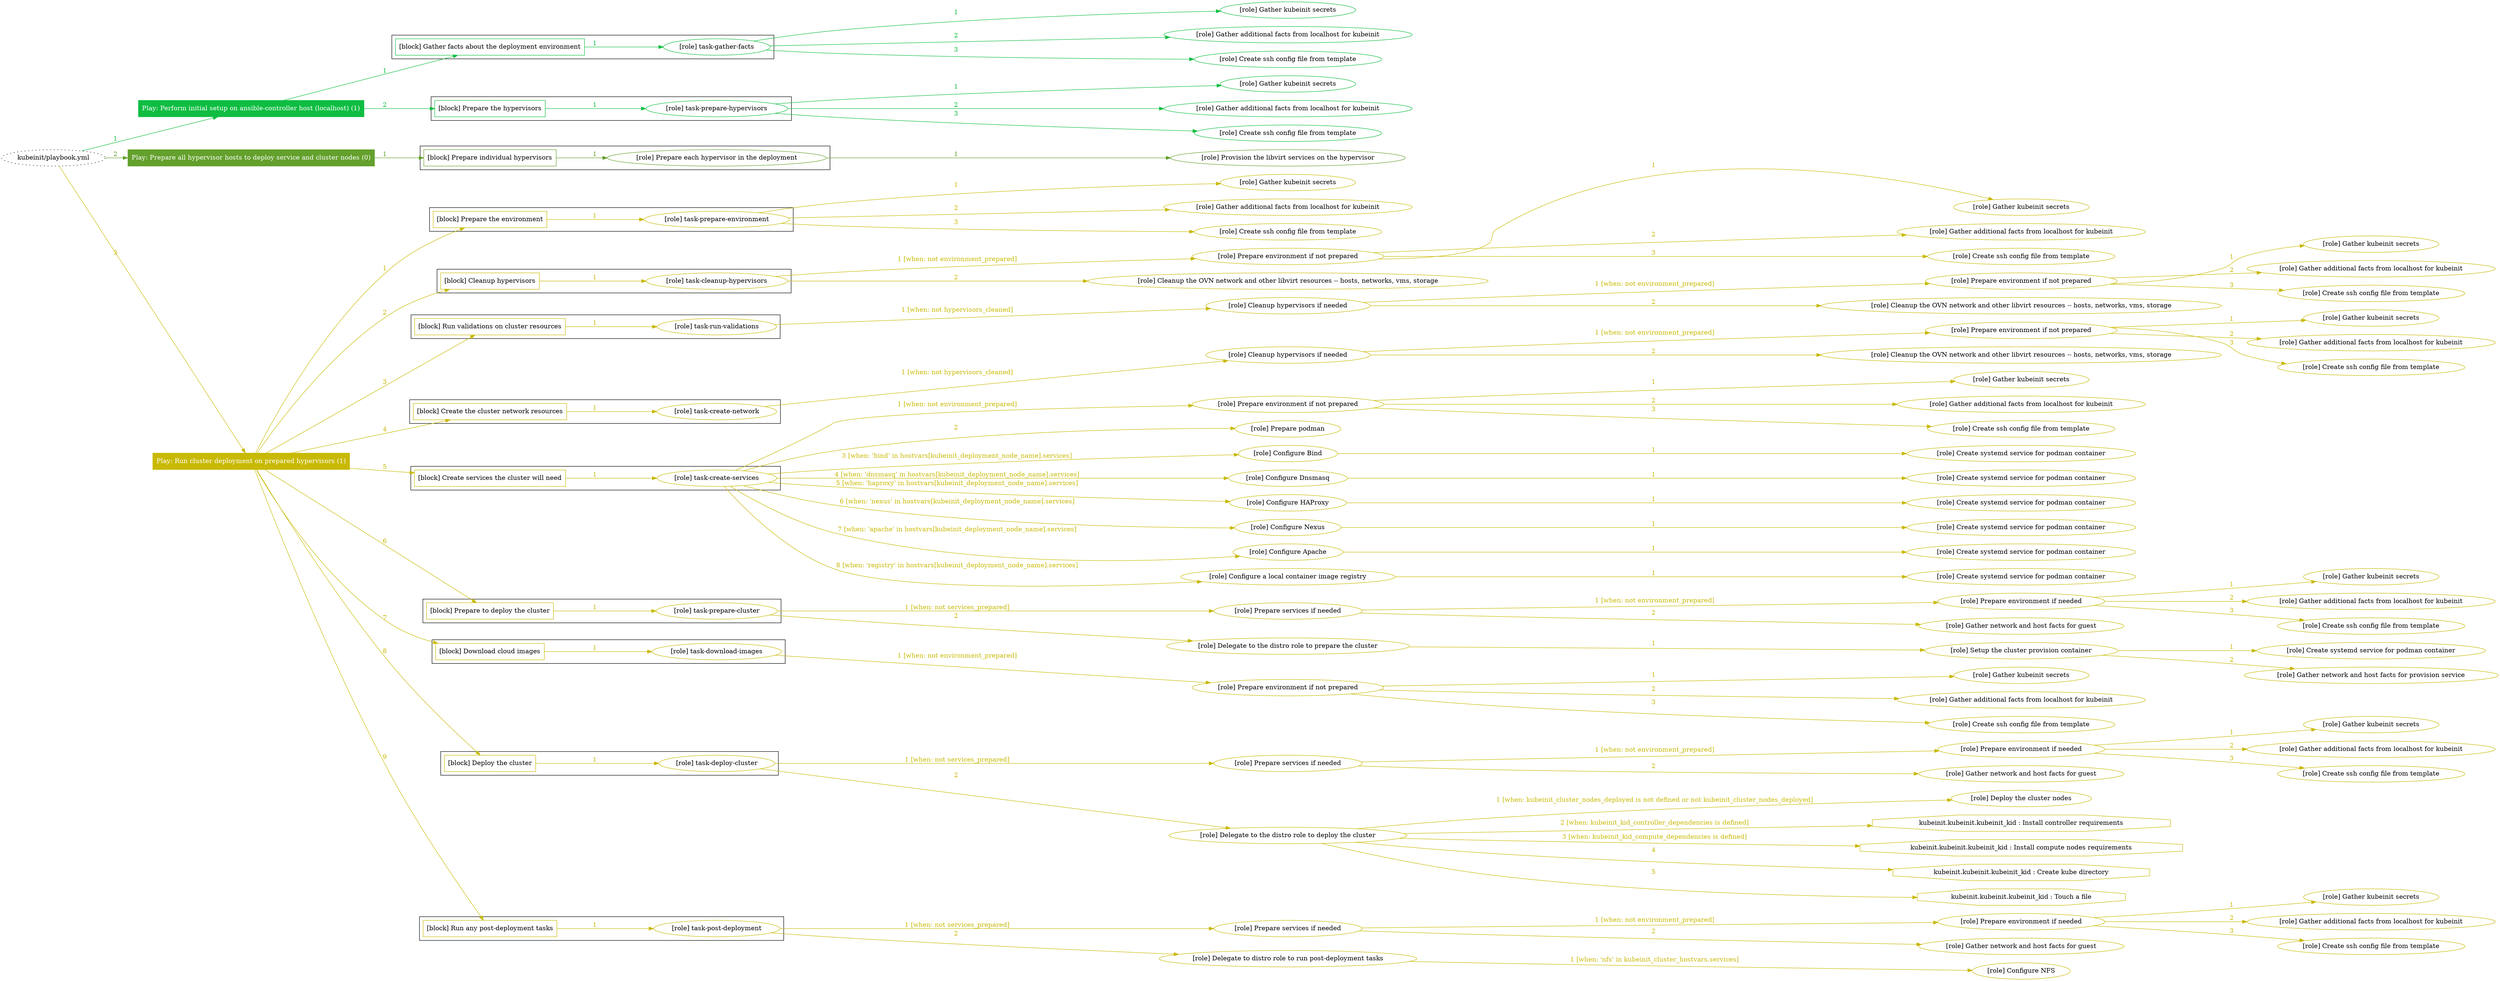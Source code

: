 digraph {
	graph [concentrate=true ordering=in rankdir=LR ratio=fill]
	edge [esep=5 sep=10]
	"kubeinit/playbook.yml" [URL="/home/runner/work/kubeinit/kubeinit/kubeinit/playbook.yml" id=playbook_f0bc796d style=dotted]
	play_6143a85d [label="Play: Perform initial setup on ansible-controller host (localhost) (1)" URL="/home/runner/work/kubeinit/kubeinit/kubeinit/playbook.yml" color="#0fbd42" fontcolor="#ffffff" id=play_6143a85d shape=box style=filled tooltip=localhost]
	"kubeinit/playbook.yml" -> play_6143a85d [label="1 " color="#0fbd42" fontcolor="#0fbd42" id=edge_5d22a1aa labeltooltip="1 " tooltip="1 "]
	subgraph "Gather kubeinit secrets" {
		role_a8ebbdab [label="[role] Gather kubeinit secrets" URL="/home/runner/.ansible/collections/ansible_collections/kubeinit/kubeinit/roles/kubeinit_prepare/tasks/gather_kubeinit_facts.yml" color="#0fbd42" id=role_a8ebbdab tooltip="Gather kubeinit secrets"]
	}
	subgraph "Gather additional facts from localhost for kubeinit" {
		role_1a11c990 [label="[role] Gather additional facts from localhost for kubeinit" URL="/home/runner/.ansible/collections/ansible_collections/kubeinit/kubeinit/roles/kubeinit_prepare/tasks/gather_kubeinit_facts.yml" color="#0fbd42" id=role_1a11c990 tooltip="Gather additional facts from localhost for kubeinit"]
	}
	subgraph "Create ssh config file from template" {
		role_0305f25c [label="[role] Create ssh config file from template" URL="/home/runner/.ansible/collections/ansible_collections/kubeinit/kubeinit/roles/kubeinit_prepare/tasks/gather_kubeinit_facts.yml" color="#0fbd42" id=role_0305f25c tooltip="Create ssh config file from template"]
	}
	subgraph "task-gather-facts" {
		role_a7e8b275 [label="[role] task-gather-facts" URL="/home/runner/work/kubeinit/kubeinit/kubeinit/playbook.yml" color="#0fbd42" id=role_a7e8b275 tooltip="task-gather-facts"]
		role_a7e8b275 -> role_a8ebbdab [label="1 " color="#0fbd42" fontcolor="#0fbd42" id=edge_51483f27 labeltooltip="1 " tooltip="1 "]
		role_a7e8b275 -> role_1a11c990 [label="2 " color="#0fbd42" fontcolor="#0fbd42" id=edge_75498aa7 labeltooltip="2 " tooltip="2 "]
		role_a7e8b275 -> role_0305f25c [label="3 " color="#0fbd42" fontcolor="#0fbd42" id=edge_5de0f69b labeltooltip="3 " tooltip="3 "]
	}
	subgraph "Gather kubeinit secrets" {
		role_b32cd130 [label="[role] Gather kubeinit secrets" URL="/home/runner/.ansible/collections/ansible_collections/kubeinit/kubeinit/roles/kubeinit_prepare/tasks/gather_kubeinit_facts.yml" color="#0fbd42" id=role_b32cd130 tooltip="Gather kubeinit secrets"]
	}
	subgraph "Gather additional facts from localhost for kubeinit" {
		role_25ab3ebe [label="[role] Gather additional facts from localhost for kubeinit" URL="/home/runner/.ansible/collections/ansible_collections/kubeinit/kubeinit/roles/kubeinit_prepare/tasks/gather_kubeinit_facts.yml" color="#0fbd42" id=role_25ab3ebe tooltip="Gather additional facts from localhost for kubeinit"]
	}
	subgraph "Create ssh config file from template" {
		role_3fd60888 [label="[role] Create ssh config file from template" URL="/home/runner/.ansible/collections/ansible_collections/kubeinit/kubeinit/roles/kubeinit_prepare/tasks/gather_kubeinit_facts.yml" color="#0fbd42" id=role_3fd60888 tooltip="Create ssh config file from template"]
	}
	subgraph "task-prepare-hypervisors" {
		role_d92cfb18 [label="[role] task-prepare-hypervisors" URL="/home/runner/work/kubeinit/kubeinit/kubeinit/playbook.yml" color="#0fbd42" id=role_d92cfb18 tooltip="task-prepare-hypervisors"]
		role_d92cfb18 -> role_b32cd130 [label="1 " color="#0fbd42" fontcolor="#0fbd42" id=edge_a1fd06c3 labeltooltip="1 " tooltip="1 "]
		role_d92cfb18 -> role_25ab3ebe [label="2 " color="#0fbd42" fontcolor="#0fbd42" id=edge_57d6c132 labeltooltip="2 " tooltip="2 "]
		role_d92cfb18 -> role_3fd60888 [label="3 " color="#0fbd42" fontcolor="#0fbd42" id=edge_be844e2f labeltooltip="3 " tooltip="3 "]
	}
	subgraph "Play: Perform initial setup on ansible-controller host (localhost) (1)" {
		play_6143a85d -> block_c194bf75 [label=1 color="#0fbd42" fontcolor="#0fbd42" id=edge_251ac4c9 labeltooltip=1 tooltip=1]
		subgraph cluster_block_c194bf75 {
			block_c194bf75 [label="[block] Gather facts about the deployment environment" URL="/home/runner/work/kubeinit/kubeinit/kubeinit/playbook.yml" color="#0fbd42" id=block_c194bf75 labeltooltip="Gather facts about the deployment environment" shape=box tooltip="Gather facts about the deployment environment"]
			block_c194bf75 -> role_a7e8b275 [label="1 " color="#0fbd42" fontcolor="#0fbd42" id=edge_2bf4f92a labeltooltip="1 " tooltip="1 "]
		}
		play_6143a85d -> block_1c11529d [label=2 color="#0fbd42" fontcolor="#0fbd42" id=edge_0f635ef7 labeltooltip=2 tooltip=2]
		subgraph cluster_block_1c11529d {
			block_1c11529d [label="[block] Prepare the hypervisors" URL="/home/runner/work/kubeinit/kubeinit/kubeinit/playbook.yml" color="#0fbd42" id=block_1c11529d labeltooltip="Prepare the hypervisors" shape=box tooltip="Prepare the hypervisors"]
			block_1c11529d -> role_d92cfb18 [label="1 " color="#0fbd42" fontcolor="#0fbd42" id=edge_99f2918c labeltooltip="1 " tooltip="1 "]
		}
	}
	play_7827c57b [label="Play: Prepare all hypervisor hosts to deploy service and cluster nodes (0)" URL="/home/runner/work/kubeinit/kubeinit/kubeinit/playbook.yml" color="#63a02c" fontcolor="#ffffff" id=play_7827c57b shape=box style=filled tooltip="Play: Prepare all hypervisor hosts to deploy service and cluster nodes (0)"]
	"kubeinit/playbook.yml" -> play_7827c57b [label="2 " color="#63a02c" fontcolor="#63a02c" id=edge_7b74fed9 labeltooltip="2 " tooltip="2 "]
	subgraph "Provision the libvirt services on the hypervisor" {
		role_589e409c [label="[role] Provision the libvirt services on the hypervisor" URL="/home/runner/.ansible/collections/ansible_collections/kubeinit/kubeinit/roles/kubeinit_prepare/tasks/prepare_hypervisor.yml" color="#63a02c" id=role_589e409c tooltip="Provision the libvirt services on the hypervisor"]
	}
	subgraph "Prepare each hypervisor in the deployment" {
		role_64a18dfe [label="[role] Prepare each hypervisor in the deployment" URL="/home/runner/work/kubeinit/kubeinit/kubeinit/playbook.yml" color="#63a02c" id=role_64a18dfe tooltip="Prepare each hypervisor in the deployment"]
		role_64a18dfe -> role_589e409c [label="1 " color="#63a02c" fontcolor="#63a02c" id=edge_8b83b131 labeltooltip="1 " tooltip="1 "]
	}
	subgraph "Play: Prepare all hypervisor hosts to deploy service and cluster nodes (0)" {
		play_7827c57b -> block_f55b823c [label=1 color="#63a02c" fontcolor="#63a02c" id=edge_4229f096 labeltooltip=1 tooltip=1]
		subgraph cluster_block_f55b823c {
			block_f55b823c [label="[block] Prepare individual hypervisors" URL="/home/runner/work/kubeinit/kubeinit/kubeinit/playbook.yml" color="#63a02c" id=block_f55b823c labeltooltip="Prepare individual hypervisors" shape=box tooltip="Prepare individual hypervisors"]
			block_f55b823c -> role_64a18dfe [label="1 " color="#63a02c" fontcolor="#63a02c" id=edge_e6603e8e labeltooltip="1 " tooltip="1 "]
		}
	}
	play_50ce4288 [label="Play: Run cluster deployment on prepared hypervisors (1)" URL="/home/runner/work/kubeinit/kubeinit/kubeinit/playbook.yml" color="#c8b904" fontcolor="#ffffff" id=play_50ce4288 shape=box style=filled tooltip=localhost]
	"kubeinit/playbook.yml" -> play_50ce4288 [label="3 " color="#c8b904" fontcolor="#c8b904" id=edge_9cad2580 labeltooltip="3 " tooltip="3 "]
	subgraph "Gather kubeinit secrets" {
		role_d5fea190 [label="[role] Gather kubeinit secrets" URL="/home/runner/.ansible/collections/ansible_collections/kubeinit/kubeinit/roles/kubeinit_prepare/tasks/gather_kubeinit_facts.yml" color="#c8b904" id=role_d5fea190 tooltip="Gather kubeinit secrets"]
	}
	subgraph "Gather additional facts from localhost for kubeinit" {
		role_4b842444 [label="[role] Gather additional facts from localhost for kubeinit" URL="/home/runner/.ansible/collections/ansible_collections/kubeinit/kubeinit/roles/kubeinit_prepare/tasks/gather_kubeinit_facts.yml" color="#c8b904" id=role_4b842444 tooltip="Gather additional facts from localhost for kubeinit"]
	}
	subgraph "Create ssh config file from template" {
		role_548e71d6 [label="[role] Create ssh config file from template" URL="/home/runner/.ansible/collections/ansible_collections/kubeinit/kubeinit/roles/kubeinit_prepare/tasks/gather_kubeinit_facts.yml" color="#c8b904" id=role_548e71d6 tooltip="Create ssh config file from template"]
	}
	subgraph "task-prepare-environment" {
		role_38615c46 [label="[role] task-prepare-environment" URL="/home/runner/work/kubeinit/kubeinit/kubeinit/playbook.yml" color="#c8b904" id=role_38615c46 tooltip="task-prepare-environment"]
		role_38615c46 -> role_d5fea190 [label="1 " color="#c8b904" fontcolor="#c8b904" id=edge_b5057842 labeltooltip="1 " tooltip="1 "]
		role_38615c46 -> role_4b842444 [label="2 " color="#c8b904" fontcolor="#c8b904" id=edge_76be37bc labeltooltip="2 " tooltip="2 "]
		role_38615c46 -> role_548e71d6 [label="3 " color="#c8b904" fontcolor="#c8b904" id=edge_d25d68b4 labeltooltip="3 " tooltip="3 "]
	}
	subgraph "Gather kubeinit secrets" {
		role_e26fb342 [label="[role] Gather kubeinit secrets" URL="/home/runner/.ansible/collections/ansible_collections/kubeinit/kubeinit/roles/kubeinit_prepare/tasks/gather_kubeinit_facts.yml" color="#c8b904" id=role_e26fb342 tooltip="Gather kubeinit secrets"]
	}
	subgraph "Gather additional facts from localhost for kubeinit" {
		role_c83d64e4 [label="[role] Gather additional facts from localhost for kubeinit" URL="/home/runner/.ansible/collections/ansible_collections/kubeinit/kubeinit/roles/kubeinit_prepare/tasks/gather_kubeinit_facts.yml" color="#c8b904" id=role_c83d64e4 tooltip="Gather additional facts from localhost for kubeinit"]
	}
	subgraph "Create ssh config file from template" {
		role_343cdd60 [label="[role] Create ssh config file from template" URL="/home/runner/.ansible/collections/ansible_collections/kubeinit/kubeinit/roles/kubeinit_prepare/tasks/gather_kubeinit_facts.yml" color="#c8b904" id=role_343cdd60 tooltip="Create ssh config file from template"]
	}
	subgraph "Prepare environment if not prepared" {
		role_957b615f [label="[role] Prepare environment if not prepared" URL="/home/runner/.ansible/collections/ansible_collections/kubeinit/kubeinit/roles/kubeinit_prepare/tasks/cleanup_hypervisors.yml" color="#c8b904" id=role_957b615f tooltip="Prepare environment if not prepared"]
		role_957b615f -> role_e26fb342 [label="1 " color="#c8b904" fontcolor="#c8b904" id=edge_9bb4cf9b labeltooltip="1 " tooltip="1 "]
		role_957b615f -> role_c83d64e4 [label="2 " color="#c8b904" fontcolor="#c8b904" id=edge_ce7dc950 labeltooltip="2 " tooltip="2 "]
		role_957b615f -> role_343cdd60 [label="3 " color="#c8b904" fontcolor="#c8b904" id=edge_c6c632f0 labeltooltip="3 " tooltip="3 "]
	}
	subgraph "Cleanup the OVN network and other libvirt resources -- hosts, networks, vms, storage" {
		role_21bdafe1 [label="[role] Cleanup the OVN network and other libvirt resources -- hosts, networks, vms, storage" URL="/home/runner/.ansible/collections/ansible_collections/kubeinit/kubeinit/roles/kubeinit_prepare/tasks/cleanup_hypervisors.yml" color="#c8b904" id=role_21bdafe1 tooltip="Cleanup the OVN network and other libvirt resources -- hosts, networks, vms, storage"]
	}
	subgraph "task-cleanup-hypervisors" {
		role_ed3c0744 [label="[role] task-cleanup-hypervisors" URL="/home/runner/work/kubeinit/kubeinit/kubeinit/playbook.yml" color="#c8b904" id=role_ed3c0744 tooltip="task-cleanup-hypervisors"]
		role_ed3c0744 -> role_957b615f [label="1 [when: not environment_prepared]" color="#c8b904" fontcolor="#c8b904" id=edge_70338a26 labeltooltip="1 [when: not environment_prepared]" tooltip="1 [when: not environment_prepared]"]
		role_ed3c0744 -> role_21bdafe1 [label="2 " color="#c8b904" fontcolor="#c8b904" id=edge_a3cf5632 labeltooltip="2 " tooltip="2 "]
	}
	subgraph "Gather kubeinit secrets" {
		role_092271d9 [label="[role] Gather kubeinit secrets" URL="/home/runner/.ansible/collections/ansible_collections/kubeinit/kubeinit/roles/kubeinit_prepare/tasks/gather_kubeinit_facts.yml" color="#c8b904" id=role_092271d9 tooltip="Gather kubeinit secrets"]
	}
	subgraph "Gather additional facts from localhost for kubeinit" {
		role_d76d1b7f [label="[role] Gather additional facts from localhost for kubeinit" URL="/home/runner/.ansible/collections/ansible_collections/kubeinit/kubeinit/roles/kubeinit_prepare/tasks/gather_kubeinit_facts.yml" color="#c8b904" id=role_d76d1b7f tooltip="Gather additional facts from localhost for kubeinit"]
	}
	subgraph "Create ssh config file from template" {
		role_a65d25e5 [label="[role] Create ssh config file from template" URL="/home/runner/.ansible/collections/ansible_collections/kubeinit/kubeinit/roles/kubeinit_prepare/tasks/gather_kubeinit_facts.yml" color="#c8b904" id=role_a65d25e5 tooltip="Create ssh config file from template"]
	}
	subgraph "Prepare environment if not prepared" {
		role_907cfc7b [label="[role] Prepare environment if not prepared" URL="/home/runner/.ansible/collections/ansible_collections/kubeinit/kubeinit/roles/kubeinit_prepare/tasks/cleanup_hypervisors.yml" color="#c8b904" id=role_907cfc7b tooltip="Prepare environment if not prepared"]
		role_907cfc7b -> role_092271d9 [label="1 " color="#c8b904" fontcolor="#c8b904" id=edge_5bc5b978 labeltooltip="1 " tooltip="1 "]
		role_907cfc7b -> role_d76d1b7f [label="2 " color="#c8b904" fontcolor="#c8b904" id=edge_df83afd3 labeltooltip="2 " tooltip="2 "]
		role_907cfc7b -> role_a65d25e5 [label="3 " color="#c8b904" fontcolor="#c8b904" id=edge_8f086fda labeltooltip="3 " tooltip="3 "]
	}
	subgraph "Cleanup the OVN network and other libvirt resources -- hosts, networks, vms, storage" {
		role_4d356172 [label="[role] Cleanup the OVN network and other libvirt resources -- hosts, networks, vms, storage" URL="/home/runner/.ansible/collections/ansible_collections/kubeinit/kubeinit/roles/kubeinit_prepare/tasks/cleanup_hypervisors.yml" color="#c8b904" id=role_4d356172 tooltip="Cleanup the OVN network and other libvirt resources -- hosts, networks, vms, storage"]
	}
	subgraph "Cleanup hypervisors if needed" {
		role_e3e6ec18 [label="[role] Cleanup hypervisors if needed" URL="/home/runner/.ansible/collections/ansible_collections/kubeinit/kubeinit/roles/kubeinit_validations/tasks/main.yml" color="#c8b904" id=role_e3e6ec18 tooltip="Cleanup hypervisors if needed"]
		role_e3e6ec18 -> role_907cfc7b [label="1 [when: not environment_prepared]" color="#c8b904" fontcolor="#c8b904" id=edge_2f86bf43 labeltooltip="1 [when: not environment_prepared]" tooltip="1 [when: not environment_prepared]"]
		role_e3e6ec18 -> role_4d356172 [label="2 " color="#c8b904" fontcolor="#c8b904" id=edge_a3ae920b labeltooltip="2 " tooltip="2 "]
	}
	subgraph "task-run-validations" {
		role_c8ddee77 [label="[role] task-run-validations" URL="/home/runner/work/kubeinit/kubeinit/kubeinit/playbook.yml" color="#c8b904" id=role_c8ddee77 tooltip="task-run-validations"]
		role_c8ddee77 -> role_e3e6ec18 [label="1 [when: not hypervisors_cleaned]" color="#c8b904" fontcolor="#c8b904" id=edge_2c7621e9 labeltooltip="1 [when: not hypervisors_cleaned]" tooltip="1 [when: not hypervisors_cleaned]"]
	}
	subgraph "Gather kubeinit secrets" {
		role_f77c3dec [label="[role] Gather kubeinit secrets" URL="/home/runner/.ansible/collections/ansible_collections/kubeinit/kubeinit/roles/kubeinit_prepare/tasks/gather_kubeinit_facts.yml" color="#c8b904" id=role_f77c3dec tooltip="Gather kubeinit secrets"]
	}
	subgraph "Gather additional facts from localhost for kubeinit" {
		role_619e2901 [label="[role] Gather additional facts from localhost for kubeinit" URL="/home/runner/.ansible/collections/ansible_collections/kubeinit/kubeinit/roles/kubeinit_prepare/tasks/gather_kubeinit_facts.yml" color="#c8b904" id=role_619e2901 tooltip="Gather additional facts from localhost for kubeinit"]
	}
	subgraph "Create ssh config file from template" {
		role_3444039a [label="[role] Create ssh config file from template" URL="/home/runner/.ansible/collections/ansible_collections/kubeinit/kubeinit/roles/kubeinit_prepare/tasks/gather_kubeinit_facts.yml" color="#c8b904" id=role_3444039a tooltip="Create ssh config file from template"]
	}
	subgraph "Prepare environment if not prepared" {
		role_ed29e8a2 [label="[role] Prepare environment if not prepared" URL="/home/runner/.ansible/collections/ansible_collections/kubeinit/kubeinit/roles/kubeinit_prepare/tasks/cleanup_hypervisors.yml" color="#c8b904" id=role_ed29e8a2 tooltip="Prepare environment if not prepared"]
		role_ed29e8a2 -> role_f77c3dec [label="1 " color="#c8b904" fontcolor="#c8b904" id=edge_2247b517 labeltooltip="1 " tooltip="1 "]
		role_ed29e8a2 -> role_619e2901 [label="2 " color="#c8b904" fontcolor="#c8b904" id=edge_588ac820 labeltooltip="2 " tooltip="2 "]
		role_ed29e8a2 -> role_3444039a [label="3 " color="#c8b904" fontcolor="#c8b904" id=edge_dd4b532d labeltooltip="3 " tooltip="3 "]
	}
	subgraph "Cleanup the OVN network and other libvirt resources -- hosts, networks, vms, storage" {
		role_6c771548 [label="[role] Cleanup the OVN network and other libvirt resources -- hosts, networks, vms, storage" URL="/home/runner/.ansible/collections/ansible_collections/kubeinit/kubeinit/roles/kubeinit_prepare/tasks/cleanup_hypervisors.yml" color="#c8b904" id=role_6c771548 tooltip="Cleanup the OVN network and other libvirt resources -- hosts, networks, vms, storage"]
	}
	subgraph "Cleanup hypervisors if needed" {
		role_264c359a [label="[role] Cleanup hypervisors if needed" URL="/home/runner/.ansible/collections/ansible_collections/kubeinit/kubeinit/roles/kubeinit_libvirt/tasks/create_network.yml" color="#c8b904" id=role_264c359a tooltip="Cleanup hypervisors if needed"]
		role_264c359a -> role_ed29e8a2 [label="1 [when: not environment_prepared]" color="#c8b904" fontcolor="#c8b904" id=edge_c5828a5c labeltooltip="1 [when: not environment_prepared]" tooltip="1 [when: not environment_prepared]"]
		role_264c359a -> role_6c771548 [label="2 " color="#c8b904" fontcolor="#c8b904" id=edge_9abe1e4d labeltooltip="2 " tooltip="2 "]
	}
	subgraph "task-create-network" {
		role_63317286 [label="[role] task-create-network" URL="/home/runner/work/kubeinit/kubeinit/kubeinit/playbook.yml" color="#c8b904" id=role_63317286 tooltip="task-create-network"]
		role_63317286 -> role_264c359a [label="1 [when: not hypervisors_cleaned]" color="#c8b904" fontcolor="#c8b904" id=edge_76f64740 labeltooltip="1 [when: not hypervisors_cleaned]" tooltip="1 [when: not hypervisors_cleaned]"]
	}
	subgraph "Gather kubeinit secrets" {
		role_c95f082b [label="[role] Gather kubeinit secrets" URL="/home/runner/.ansible/collections/ansible_collections/kubeinit/kubeinit/roles/kubeinit_prepare/tasks/gather_kubeinit_facts.yml" color="#c8b904" id=role_c95f082b tooltip="Gather kubeinit secrets"]
	}
	subgraph "Gather additional facts from localhost for kubeinit" {
		role_359a6f1b [label="[role] Gather additional facts from localhost for kubeinit" URL="/home/runner/.ansible/collections/ansible_collections/kubeinit/kubeinit/roles/kubeinit_prepare/tasks/gather_kubeinit_facts.yml" color="#c8b904" id=role_359a6f1b tooltip="Gather additional facts from localhost for kubeinit"]
	}
	subgraph "Create ssh config file from template" {
		role_93d9095a [label="[role] Create ssh config file from template" URL="/home/runner/.ansible/collections/ansible_collections/kubeinit/kubeinit/roles/kubeinit_prepare/tasks/gather_kubeinit_facts.yml" color="#c8b904" id=role_93d9095a tooltip="Create ssh config file from template"]
	}
	subgraph "Prepare environment if not prepared" {
		role_6bcaf569 [label="[role] Prepare environment if not prepared" URL="/home/runner/.ansible/collections/ansible_collections/kubeinit/kubeinit/roles/kubeinit_services/tasks/main.yml" color="#c8b904" id=role_6bcaf569 tooltip="Prepare environment if not prepared"]
		role_6bcaf569 -> role_c95f082b [label="1 " color="#c8b904" fontcolor="#c8b904" id=edge_c609aa49 labeltooltip="1 " tooltip="1 "]
		role_6bcaf569 -> role_359a6f1b [label="2 " color="#c8b904" fontcolor="#c8b904" id=edge_cfc4f93a labeltooltip="2 " tooltip="2 "]
		role_6bcaf569 -> role_93d9095a [label="3 " color="#c8b904" fontcolor="#c8b904" id=edge_a60e624e labeltooltip="3 " tooltip="3 "]
	}
	subgraph "Prepare podman" {
		role_4b211e23 [label="[role] Prepare podman" URL="/home/runner/.ansible/collections/ansible_collections/kubeinit/kubeinit/roles/kubeinit_services/tasks/00_create_service_pod.yml" color="#c8b904" id=role_4b211e23 tooltip="Prepare podman"]
	}
	subgraph "Create systemd service for podman container" {
		role_ecf87cd6 [label="[role] Create systemd service for podman container" URL="/home/runner/.ansible/collections/ansible_collections/kubeinit/kubeinit/roles/kubeinit_bind/tasks/main.yml" color="#c8b904" id=role_ecf87cd6 tooltip="Create systemd service for podman container"]
	}
	subgraph "Configure Bind" {
		role_7cc903af [label="[role] Configure Bind" URL="/home/runner/.ansible/collections/ansible_collections/kubeinit/kubeinit/roles/kubeinit_services/tasks/start_services_containers.yml" color="#c8b904" id=role_7cc903af tooltip="Configure Bind"]
		role_7cc903af -> role_ecf87cd6 [label="1 " color="#c8b904" fontcolor="#c8b904" id=edge_70c70d05 labeltooltip="1 " tooltip="1 "]
	}
	subgraph "Create systemd service for podman container" {
		role_4c0166bb [label="[role] Create systemd service for podman container" URL="/home/runner/.ansible/collections/ansible_collections/kubeinit/kubeinit/roles/kubeinit_dnsmasq/tasks/main.yml" color="#c8b904" id=role_4c0166bb tooltip="Create systemd service for podman container"]
	}
	subgraph "Configure Dnsmasq" {
		role_115d2217 [label="[role] Configure Dnsmasq" URL="/home/runner/.ansible/collections/ansible_collections/kubeinit/kubeinit/roles/kubeinit_services/tasks/start_services_containers.yml" color="#c8b904" id=role_115d2217 tooltip="Configure Dnsmasq"]
		role_115d2217 -> role_4c0166bb [label="1 " color="#c8b904" fontcolor="#c8b904" id=edge_910359fa labeltooltip="1 " tooltip="1 "]
	}
	subgraph "Create systemd service for podman container" {
		role_0fdd25ab [label="[role] Create systemd service for podman container" URL="/home/runner/.ansible/collections/ansible_collections/kubeinit/kubeinit/roles/kubeinit_haproxy/tasks/main.yml" color="#c8b904" id=role_0fdd25ab tooltip="Create systemd service for podman container"]
	}
	subgraph "Configure HAProxy" {
		role_e888d064 [label="[role] Configure HAProxy" URL="/home/runner/.ansible/collections/ansible_collections/kubeinit/kubeinit/roles/kubeinit_services/tasks/start_services_containers.yml" color="#c8b904" id=role_e888d064 tooltip="Configure HAProxy"]
		role_e888d064 -> role_0fdd25ab [label="1 " color="#c8b904" fontcolor="#c8b904" id=edge_78b4659c labeltooltip="1 " tooltip="1 "]
	}
	subgraph "Create systemd service for podman container" {
		role_bc655d52 [label="[role] Create systemd service for podman container" URL="/home/runner/.ansible/collections/ansible_collections/kubeinit/kubeinit/roles/kubeinit_nexus/tasks/main.yml" color="#c8b904" id=role_bc655d52 tooltip="Create systemd service for podman container"]
	}
	subgraph "Configure Nexus" {
		role_c64aed43 [label="[role] Configure Nexus" URL="/home/runner/.ansible/collections/ansible_collections/kubeinit/kubeinit/roles/kubeinit_services/tasks/start_services_containers.yml" color="#c8b904" id=role_c64aed43 tooltip="Configure Nexus"]
		role_c64aed43 -> role_bc655d52 [label="1 " color="#c8b904" fontcolor="#c8b904" id=edge_9cb186eb labeltooltip="1 " tooltip="1 "]
	}
	subgraph "Create systemd service for podman container" {
		role_f8e5bcc6 [label="[role] Create systemd service for podman container" URL="/home/runner/.ansible/collections/ansible_collections/kubeinit/kubeinit/roles/kubeinit_apache/tasks/main.yml" color="#c8b904" id=role_f8e5bcc6 tooltip="Create systemd service for podman container"]
	}
	subgraph "Configure Apache" {
		role_2e049beb [label="[role] Configure Apache" URL="/home/runner/.ansible/collections/ansible_collections/kubeinit/kubeinit/roles/kubeinit_services/tasks/start_services_containers.yml" color="#c8b904" id=role_2e049beb tooltip="Configure Apache"]
		role_2e049beb -> role_f8e5bcc6 [label="1 " color="#c8b904" fontcolor="#c8b904" id=edge_c5441266 labeltooltip="1 " tooltip="1 "]
	}
	subgraph "Create systemd service for podman container" {
		role_d02aeff7 [label="[role] Create systemd service for podman container" URL="/home/runner/.ansible/collections/ansible_collections/kubeinit/kubeinit/roles/kubeinit_registry/tasks/main.yml" color="#c8b904" id=role_d02aeff7 tooltip="Create systemd service for podman container"]
	}
	subgraph "Configure a local container image registry" {
		role_2af3336c [label="[role] Configure a local container image registry" URL="/home/runner/.ansible/collections/ansible_collections/kubeinit/kubeinit/roles/kubeinit_services/tasks/start_services_containers.yml" color="#c8b904" id=role_2af3336c tooltip="Configure a local container image registry"]
		role_2af3336c -> role_d02aeff7 [label="1 " color="#c8b904" fontcolor="#c8b904" id=edge_c17597d6 labeltooltip="1 " tooltip="1 "]
	}
	subgraph "task-create-services" {
		role_b36239dd [label="[role] task-create-services" URL="/home/runner/work/kubeinit/kubeinit/kubeinit/playbook.yml" color="#c8b904" id=role_b36239dd tooltip="task-create-services"]
		role_b36239dd -> role_6bcaf569 [label="1 [when: not environment_prepared]" color="#c8b904" fontcolor="#c8b904" id=edge_7c7f958d labeltooltip="1 [when: not environment_prepared]" tooltip="1 [when: not environment_prepared]"]
		role_b36239dd -> role_4b211e23 [label="2 " color="#c8b904" fontcolor="#c8b904" id=edge_8807f0aa labeltooltip="2 " tooltip="2 "]
		role_b36239dd -> role_7cc903af [label="3 [when: 'bind' in hostvars[kubeinit_deployment_node_name].services]" color="#c8b904" fontcolor="#c8b904" id=edge_fce94abe labeltooltip="3 [when: 'bind' in hostvars[kubeinit_deployment_node_name].services]" tooltip="3 [when: 'bind' in hostvars[kubeinit_deployment_node_name].services]"]
		role_b36239dd -> role_115d2217 [label="4 [when: 'dnsmasq' in hostvars[kubeinit_deployment_node_name].services]" color="#c8b904" fontcolor="#c8b904" id=edge_adcbc93e labeltooltip="4 [when: 'dnsmasq' in hostvars[kubeinit_deployment_node_name].services]" tooltip="4 [when: 'dnsmasq' in hostvars[kubeinit_deployment_node_name].services]"]
		role_b36239dd -> role_e888d064 [label="5 [when: 'haproxy' in hostvars[kubeinit_deployment_node_name].services]" color="#c8b904" fontcolor="#c8b904" id=edge_c844b6ae labeltooltip="5 [when: 'haproxy' in hostvars[kubeinit_deployment_node_name].services]" tooltip="5 [when: 'haproxy' in hostvars[kubeinit_deployment_node_name].services]"]
		role_b36239dd -> role_c64aed43 [label="6 [when: 'nexus' in hostvars[kubeinit_deployment_node_name].services]" color="#c8b904" fontcolor="#c8b904" id=edge_e32cfacc labeltooltip="6 [when: 'nexus' in hostvars[kubeinit_deployment_node_name].services]" tooltip="6 [when: 'nexus' in hostvars[kubeinit_deployment_node_name].services]"]
		role_b36239dd -> role_2e049beb [label="7 [when: 'apache' in hostvars[kubeinit_deployment_node_name].services]" color="#c8b904" fontcolor="#c8b904" id=edge_bbadde8d labeltooltip="7 [when: 'apache' in hostvars[kubeinit_deployment_node_name].services]" tooltip="7 [when: 'apache' in hostvars[kubeinit_deployment_node_name].services]"]
		role_b36239dd -> role_2af3336c [label="8 [when: 'registry' in hostvars[kubeinit_deployment_node_name].services]" color="#c8b904" fontcolor="#c8b904" id=edge_dd38055c labeltooltip="8 [when: 'registry' in hostvars[kubeinit_deployment_node_name].services]" tooltip="8 [when: 'registry' in hostvars[kubeinit_deployment_node_name].services]"]
	}
	subgraph "Gather kubeinit secrets" {
		role_98d1e5d3 [label="[role] Gather kubeinit secrets" URL="/home/runner/.ansible/collections/ansible_collections/kubeinit/kubeinit/roles/kubeinit_prepare/tasks/gather_kubeinit_facts.yml" color="#c8b904" id=role_98d1e5d3 tooltip="Gather kubeinit secrets"]
	}
	subgraph "Gather additional facts from localhost for kubeinit" {
		role_68e6b722 [label="[role] Gather additional facts from localhost for kubeinit" URL="/home/runner/.ansible/collections/ansible_collections/kubeinit/kubeinit/roles/kubeinit_prepare/tasks/gather_kubeinit_facts.yml" color="#c8b904" id=role_68e6b722 tooltip="Gather additional facts from localhost for kubeinit"]
	}
	subgraph "Create ssh config file from template" {
		role_8d1e8639 [label="[role] Create ssh config file from template" URL="/home/runner/.ansible/collections/ansible_collections/kubeinit/kubeinit/roles/kubeinit_prepare/tasks/gather_kubeinit_facts.yml" color="#c8b904" id=role_8d1e8639 tooltip="Create ssh config file from template"]
	}
	subgraph "Prepare environment if needed" {
		role_acb39bf7 [label="[role] Prepare environment if needed" URL="/home/runner/.ansible/collections/ansible_collections/kubeinit/kubeinit/roles/kubeinit_services/tasks/prepare_services.yml" color="#c8b904" id=role_acb39bf7 tooltip="Prepare environment if needed"]
		role_acb39bf7 -> role_98d1e5d3 [label="1 " color="#c8b904" fontcolor="#c8b904" id=edge_a0248e7d labeltooltip="1 " tooltip="1 "]
		role_acb39bf7 -> role_68e6b722 [label="2 " color="#c8b904" fontcolor="#c8b904" id=edge_78c67969 labeltooltip="2 " tooltip="2 "]
		role_acb39bf7 -> role_8d1e8639 [label="3 " color="#c8b904" fontcolor="#c8b904" id=edge_cd000d88 labeltooltip="3 " tooltip="3 "]
	}
	subgraph "Gather network and host facts for guest" {
		role_bd6eaf2f [label="[role] Gather network and host facts for guest" URL="/home/runner/.ansible/collections/ansible_collections/kubeinit/kubeinit/roles/kubeinit_services/tasks/prepare_services.yml" color="#c8b904" id=role_bd6eaf2f tooltip="Gather network and host facts for guest"]
	}
	subgraph "Prepare services if needed" {
		role_991dd7c0 [label="[role] Prepare services if needed" URL="/home/runner/.ansible/collections/ansible_collections/kubeinit/kubeinit/roles/kubeinit_prepare/tasks/prepare_cluster.yml" color="#c8b904" id=role_991dd7c0 tooltip="Prepare services if needed"]
		role_991dd7c0 -> role_acb39bf7 [label="1 [when: not environment_prepared]" color="#c8b904" fontcolor="#c8b904" id=edge_bf7d2171 labeltooltip="1 [when: not environment_prepared]" tooltip="1 [when: not environment_prepared]"]
		role_991dd7c0 -> role_bd6eaf2f [label="2 " color="#c8b904" fontcolor="#c8b904" id=edge_827b563e labeltooltip="2 " tooltip="2 "]
	}
	subgraph "Create systemd service for podman container" {
		role_b5af8104 [label="[role] Create systemd service for podman container" URL="/home/runner/.ansible/collections/ansible_collections/kubeinit/kubeinit/roles/kubeinit_services/tasks/create_provision_container.yml" color="#c8b904" id=role_b5af8104 tooltip="Create systemd service for podman container"]
	}
	subgraph "Gather network and host facts for provision service" {
		role_f7b15308 [label="[role] Gather network and host facts for provision service" URL="/home/runner/.ansible/collections/ansible_collections/kubeinit/kubeinit/roles/kubeinit_services/tasks/create_provision_container.yml" color="#c8b904" id=role_f7b15308 tooltip="Gather network and host facts for provision service"]
	}
	subgraph "Setup the cluster provision container" {
		role_28608e7e [label="[role] Setup the cluster provision container" URL="/home/runner/.ansible/collections/ansible_collections/kubeinit/kubeinit/roles/kubeinit_kid/tasks/prepare_cluster.yml" color="#c8b904" id=role_28608e7e tooltip="Setup the cluster provision container"]
		role_28608e7e -> role_b5af8104 [label="1 " color="#c8b904" fontcolor="#c8b904" id=edge_16f2ca2c labeltooltip="1 " tooltip="1 "]
		role_28608e7e -> role_f7b15308 [label="2 " color="#c8b904" fontcolor="#c8b904" id=edge_739b8dfe labeltooltip="2 " tooltip="2 "]
	}
	subgraph "Delegate to the distro role to prepare the cluster" {
		role_45b14a50 [label="[role] Delegate to the distro role to prepare the cluster" URL="/home/runner/.ansible/collections/ansible_collections/kubeinit/kubeinit/roles/kubeinit_prepare/tasks/prepare_cluster.yml" color="#c8b904" id=role_45b14a50 tooltip="Delegate to the distro role to prepare the cluster"]
		role_45b14a50 -> role_28608e7e [label="1 " color="#c8b904" fontcolor="#c8b904" id=edge_81d43d37 labeltooltip="1 " tooltip="1 "]
	}
	subgraph "task-prepare-cluster" {
		role_15801ef9 [label="[role] task-prepare-cluster" URL="/home/runner/work/kubeinit/kubeinit/kubeinit/playbook.yml" color="#c8b904" id=role_15801ef9 tooltip="task-prepare-cluster"]
		role_15801ef9 -> role_991dd7c0 [label="1 [when: not services_prepared]" color="#c8b904" fontcolor="#c8b904" id=edge_b4ba704c labeltooltip="1 [when: not services_prepared]" tooltip="1 [when: not services_prepared]"]
		role_15801ef9 -> role_45b14a50 [label="2 " color="#c8b904" fontcolor="#c8b904" id=edge_fa98a96b labeltooltip="2 " tooltip="2 "]
	}
	subgraph "Gather kubeinit secrets" {
		role_7399c65e [label="[role] Gather kubeinit secrets" URL="/home/runner/.ansible/collections/ansible_collections/kubeinit/kubeinit/roles/kubeinit_prepare/tasks/gather_kubeinit_facts.yml" color="#c8b904" id=role_7399c65e tooltip="Gather kubeinit secrets"]
	}
	subgraph "Gather additional facts from localhost for kubeinit" {
		role_cf238491 [label="[role] Gather additional facts from localhost for kubeinit" URL="/home/runner/.ansible/collections/ansible_collections/kubeinit/kubeinit/roles/kubeinit_prepare/tasks/gather_kubeinit_facts.yml" color="#c8b904" id=role_cf238491 tooltip="Gather additional facts from localhost for kubeinit"]
	}
	subgraph "Create ssh config file from template" {
		role_ba86bc8d [label="[role] Create ssh config file from template" URL="/home/runner/.ansible/collections/ansible_collections/kubeinit/kubeinit/roles/kubeinit_prepare/tasks/gather_kubeinit_facts.yml" color="#c8b904" id=role_ba86bc8d tooltip="Create ssh config file from template"]
	}
	subgraph "Prepare environment if not prepared" {
		role_ab5e0730 [label="[role] Prepare environment if not prepared" URL="/home/runner/.ansible/collections/ansible_collections/kubeinit/kubeinit/roles/kubeinit_libvirt/tasks/download_cloud_images.yml" color="#c8b904" id=role_ab5e0730 tooltip="Prepare environment if not prepared"]
		role_ab5e0730 -> role_7399c65e [label="1 " color="#c8b904" fontcolor="#c8b904" id=edge_f0d613ab labeltooltip="1 " tooltip="1 "]
		role_ab5e0730 -> role_cf238491 [label="2 " color="#c8b904" fontcolor="#c8b904" id=edge_caa4fe57 labeltooltip="2 " tooltip="2 "]
		role_ab5e0730 -> role_ba86bc8d [label="3 " color="#c8b904" fontcolor="#c8b904" id=edge_a056847f labeltooltip="3 " tooltip="3 "]
	}
	subgraph "task-download-images" {
		role_750cc63b [label="[role] task-download-images" URL="/home/runner/work/kubeinit/kubeinit/kubeinit/playbook.yml" color="#c8b904" id=role_750cc63b tooltip="task-download-images"]
		role_750cc63b -> role_ab5e0730 [label="1 [when: not environment_prepared]" color="#c8b904" fontcolor="#c8b904" id=edge_b8da262e labeltooltip="1 [when: not environment_prepared]" tooltip="1 [when: not environment_prepared]"]
	}
	subgraph "Gather kubeinit secrets" {
		role_df564316 [label="[role] Gather kubeinit secrets" URL="/home/runner/.ansible/collections/ansible_collections/kubeinit/kubeinit/roles/kubeinit_prepare/tasks/gather_kubeinit_facts.yml" color="#c8b904" id=role_df564316 tooltip="Gather kubeinit secrets"]
	}
	subgraph "Gather additional facts from localhost for kubeinit" {
		role_8130c59a [label="[role] Gather additional facts from localhost for kubeinit" URL="/home/runner/.ansible/collections/ansible_collections/kubeinit/kubeinit/roles/kubeinit_prepare/tasks/gather_kubeinit_facts.yml" color="#c8b904" id=role_8130c59a tooltip="Gather additional facts from localhost for kubeinit"]
	}
	subgraph "Create ssh config file from template" {
		role_4466b1f0 [label="[role] Create ssh config file from template" URL="/home/runner/.ansible/collections/ansible_collections/kubeinit/kubeinit/roles/kubeinit_prepare/tasks/gather_kubeinit_facts.yml" color="#c8b904" id=role_4466b1f0 tooltip="Create ssh config file from template"]
	}
	subgraph "Prepare environment if needed" {
		role_0f174b1d [label="[role] Prepare environment if needed" URL="/home/runner/.ansible/collections/ansible_collections/kubeinit/kubeinit/roles/kubeinit_services/tasks/prepare_services.yml" color="#c8b904" id=role_0f174b1d tooltip="Prepare environment if needed"]
		role_0f174b1d -> role_df564316 [label="1 " color="#c8b904" fontcolor="#c8b904" id=edge_7090b2c4 labeltooltip="1 " tooltip="1 "]
		role_0f174b1d -> role_8130c59a [label="2 " color="#c8b904" fontcolor="#c8b904" id=edge_ba730b03 labeltooltip="2 " tooltip="2 "]
		role_0f174b1d -> role_4466b1f0 [label="3 " color="#c8b904" fontcolor="#c8b904" id=edge_4524b905 labeltooltip="3 " tooltip="3 "]
	}
	subgraph "Gather network and host facts for guest" {
		role_06a01ac7 [label="[role] Gather network and host facts for guest" URL="/home/runner/.ansible/collections/ansible_collections/kubeinit/kubeinit/roles/kubeinit_services/tasks/prepare_services.yml" color="#c8b904" id=role_06a01ac7 tooltip="Gather network and host facts for guest"]
	}
	subgraph "Prepare services if needed" {
		role_137c0332 [label="[role] Prepare services if needed" URL="/home/runner/.ansible/collections/ansible_collections/kubeinit/kubeinit/roles/kubeinit_prepare/tasks/deploy_cluster.yml" color="#c8b904" id=role_137c0332 tooltip="Prepare services if needed"]
		role_137c0332 -> role_0f174b1d [label="1 [when: not environment_prepared]" color="#c8b904" fontcolor="#c8b904" id=edge_d23e2a2d labeltooltip="1 [when: not environment_prepared]" tooltip="1 [when: not environment_prepared]"]
		role_137c0332 -> role_06a01ac7 [label="2 " color="#c8b904" fontcolor="#c8b904" id=edge_9f003f45 labeltooltip="2 " tooltip="2 "]
	}
	subgraph "Deploy the cluster nodes" {
		role_245b2df0 [label="[role] Deploy the cluster nodes" URL="/home/runner/.ansible/collections/ansible_collections/kubeinit/kubeinit/roles/kubeinit_kid/tasks/main.yml" color="#c8b904" id=role_245b2df0 tooltip="Deploy the cluster nodes"]
	}
	subgraph "Delegate to the distro role to deploy the cluster" {
		role_3abe8324 [label="[role] Delegate to the distro role to deploy the cluster" URL="/home/runner/.ansible/collections/ansible_collections/kubeinit/kubeinit/roles/kubeinit_prepare/tasks/deploy_cluster.yml" color="#c8b904" id=role_3abe8324 tooltip="Delegate to the distro role to deploy the cluster"]
		role_3abe8324 -> role_245b2df0 [label="1 [when: kubeinit_cluster_nodes_deployed is not defined or not kubeinit_cluster_nodes_deployed]" color="#c8b904" fontcolor="#c8b904" id=edge_b8f8b25c labeltooltip="1 [when: kubeinit_cluster_nodes_deployed is not defined or not kubeinit_cluster_nodes_deployed]" tooltip="1 [when: kubeinit_cluster_nodes_deployed is not defined or not kubeinit_cluster_nodes_deployed]"]
		task_b18eb8f5 [label="kubeinit.kubeinit.kubeinit_kid : Install controller requirements" URL="/home/runner/.ansible/collections/ansible_collections/kubeinit/kubeinit/roles/kubeinit_kid/tasks/main.yml" color="#c8b904" id=task_b18eb8f5 shape=octagon tooltip="kubeinit.kubeinit.kubeinit_kid : Install controller requirements"]
		role_3abe8324 -> task_b18eb8f5 [label="2 [when: kubeinit_kid_controller_dependencies is defined]" color="#c8b904" fontcolor="#c8b904" id=edge_70027aa5 labeltooltip="2 [when: kubeinit_kid_controller_dependencies is defined]" tooltip="2 [when: kubeinit_kid_controller_dependencies is defined]"]
		task_6ca042d0 [label="kubeinit.kubeinit.kubeinit_kid : Install compute nodes requirements" URL="/home/runner/.ansible/collections/ansible_collections/kubeinit/kubeinit/roles/kubeinit_kid/tasks/main.yml" color="#c8b904" id=task_6ca042d0 shape=octagon tooltip="kubeinit.kubeinit.kubeinit_kid : Install compute nodes requirements"]
		role_3abe8324 -> task_6ca042d0 [label="3 [when: kubeinit_kid_compute_dependencies is defined]" color="#c8b904" fontcolor="#c8b904" id=edge_97949a54 labeltooltip="3 [when: kubeinit_kid_compute_dependencies is defined]" tooltip="3 [when: kubeinit_kid_compute_dependencies is defined]"]
		task_d0c8dc72 [label="kubeinit.kubeinit.kubeinit_kid : Create kube directory" URL="/home/runner/.ansible/collections/ansible_collections/kubeinit/kubeinit/roles/kubeinit_kid/tasks/main.yml" color="#c8b904" id=task_d0c8dc72 shape=octagon tooltip="kubeinit.kubeinit.kubeinit_kid : Create kube directory"]
		role_3abe8324 -> task_d0c8dc72 [label="4 " color="#c8b904" fontcolor="#c8b904" id=edge_882957c3 labeltooltip="4 " tooltip="4 "]
		task_f66482ce [label="kubeinit.kubeinit.kubeinit_kid : Touch a file" URL="/home/runner/.ansible/collections/ansible_collections/kubeinit/kubeinit/roles/kubeinit_kid/tasks/main.yml" color="#c8b904" id=task_f66482ce shape=octagon tooltip="kubeinit.kubeinit.kubeinit_kid : Touch a file"]
		role_3abe8324 -> task_f66482ce [label="5 " color="#c8b904" fontcolor="#c8b904" id=edge_2062df5f labeltooltip="5 " tooltip="5 "]
	}
	subgraph "task-deploy-cluster" {
		role_f287e3c1 [label="[role] task-deploy-cluster" URL="/home/runner/work/kubeinit/kubeinit/kubeinit/playbook.yml" color="#c8b904" id=role_f287e3c1 tooltip="task-deploy-cluster"]
		role_f287e3c1 -> role_137c0332 [label="1 [when: not services_prepared]" color="#c8b904" fontcolor="#c8b904" id=edge_9a0b80fa labeltooltip="1 [when: not services_prepared]" tooltip="1 [when: not services_prepared]"]
		role_f287e3c1 -> role_3abe8324 [label="2 " color="#c8b904" fontcolor="#c8b904" id=edge_4a0bee10 labeltooltip="2 " tooltip="2 "]
	}
	subgraph "Gather kubeinit secrets" {
		role_27392169 [label="[role] Gather kubeinit secrets" URL="/home/runner/.ansible/collections/ansible_collections/kubeinit/kubeinit/roles/kubeinit_prepare/tasks/gather_kubeinit_facts.yml" color="#c8b904" id=role_27392169 tooltip="Gather kubeinit secrets"]
	}
	subgraph "Gather additional facts from localhost for kubeinit" {
		role_43e8eefe [label="[role] Gather additional facts from localhost for kubeinit" URL="/home/runner/.ansible/collections/ansible_collections/kubeinit/kubeinit/roles/kubeinit_prepare/tasks/gather_kubeinit_facts.yml" color="#c8b904" id=role_43e8eefe tooltip="Gather additional facts from localhost for kubeinit"]
	}
	subgraph "Create ssh config file from template" {
		role_9a68d8dd [label="[role] Create ssh config file from template" URL="/home/runner/.ansible/collections/ansible_collections/kubeinit/kubeinit/roles/kubeinit_prepare/tasks/gather_kubeinit_facts.yml" color="#c8b904" id=role_9a68d8dd tooltip="Create ssh config file from template"]
	}
	subgraph "Prepare environment if needed" {
		role_5cde0493 [label="[role] Prepare environment if needed" URL="/home/runner/.ansible/collections/ansible_collections/kubeinit/kubeinit/roles/kubeinit_services/tasks/prepare_services.yml" color="#c8b904" id=role_5cde0493 tooltip="Prepare environment if needed"]
		role_5cde0493 -> role_27392169 [label="1 " color="#c8b904" fontcolor="#c8b904" id=edge_d9b5ca7e labeltooltip="1 " tooltip="1 "]
		role_5cde0493 -> role_43e8eefe [label="2 " color="#c8b904" fontcolor="#c8b904" id=edge_f9cbcbe2 labeltooltip="2 " tooltip="2 "]
		role_5cde0493 -> role_9a68d8dd [label="3 " color="#c8b904" fontcolor="#c8b904" id=edge_3c6141a8 labeltooltip="3 " tooltip="3 "]
	}
	subgraph "Gather network and host facts for guest" {
		role_559e65bc [label="[role] Gather network and host facts for guest" URL="/home/runner/.ansible/collections/ansible_collections/kubeinit/kubeinit/roles/kubeinit_services/tasks/prepare_services.yml" color="#c8b904" id=role_559e65bc tooltip="Gather network and host facts for guest"]
	}
	subgraph "Prepare services if needed" {
		role_3cc4f347 [label="[role] Prepare services if needed" URL="/home/runner/.ansible/collections/ansible_collections/kubeinit/kubeinit/roles/kubeinit_prepare/tasks/post_deployment.yml" color="#c8b904" id=role_3cc4f347 tooltip="Prepare services if needed"]
		role_3cc4f347 -> role_5cde0493 [label="1 [when: not environment_prepared]" color="#c8b904" fontcolor="#c8b904" id=edge_3646bc9d labeltooltip="1 [when: not environment_prepared]" tooltip="1 [when: not environment_prepared]"]
		role_3cc4f347 -> role_559e65bc [label="2 " color="#c8b904" fontcolor="#c8b904" id=edge_283d6c66 labeltooltip="2 " tooltip="2 "]
	}
	subgraph "Configure NFS" {
		role_5ef8d689 [label="[role] Configure NFS" URL="/home/runner/.ansible/collections/ansible_collections/kubeinit/kubeinit/roles/kubeinit_kid/tasks/post_deployment_tasks.yml" color="#c8b904" id=role_5ef8d689 tooltip="Configure NFS"]
	}
	subgraph "Delegate to distro role to run post-deployment tasks" {
		role_ad352fd1 [label="[role] Delegate to distro role to run post-deployment tasks" URL="/home/runner/.ansible/collections/ansible_collections/kubeinit/kubeinit/roles/kubeinit_prepare/tasks/post_deployment.yml" color="#c8b904" id=role_ad352fd1 tooltip="Delegate to distro role to run post-deployment tasks"]
		role_ad352fd1 -> role_5ef8d689 [label="1 [when: 'nfs' in kubeinit_cluster_hostvars.services]" color="#c8b904" fontcolor="#c8b904" id=edge_27feaa12 labeltooltip="1 [when: 'nfs' in kubeinit_cluster_hostvars.services]" tooltip="1 [when: 'nfs' in kubeinit_cluster_hostvars.services]"]
	}
	subgraph "task-post-deployment" {
		role_5ed77cfa [label="[role] task-post-deployment" URL="/home/runner/work/kubeinit/kubeinit/kubeinit/playbook.yml" color="#c8b904" id=role_5ed77cfa tooltip="task-post-deployment"]
		role_5ed77cfa -> role_3cc4f347 [label="1 [when: not services_prepared]" color="#c8b904" fontcolor="#c8b904" id=edge_2c98da1e labeltooltip="1 [when: not services_prepared]" tooltip="1 [when: not services_prepared]"]
		role_5ed77cfa -> role_ad352fd1 [label="2 " color="#c8b904" fontcolor="#c8b904" id=edge_2710dd90 labeltooltip="2 " tooltip="2 "]
	}
	subgraph "Play: Run cluster deployment on prepared hypervisors (1)" {
		play_50ce4288 -> block_89533911 [label=1 color="#c8b904" fontcolor="#c8b904" id=edge_5e0f833e labeltooltip=1 tooltip=1]
		subgraph cluster_block_89533911 {
			block_89533911 [label="[block] Prepare the environment" URL="/home/runner/work/kubeinit/kubeinit/kubeinit/playbook.yml" color="#c8b904" id=block_89533911 labeltooltip="Prepare the environment" shape=box tooltip="Prepare the environment"]
			block_89533911 -> role_38615c46 [label="1 " color="#c8b904" fontcolor="#c8b904" id=edge_e33e2c17 labeltooltip="1 " tooltip="1 "]
		}
		play_50ce4288 -> block_4ce36793 [label=2 color="#c8b904" fontcolor="#c8b904" id=edge_c9ab8b8d labeltooltip=2 tooltip=2]
		subgraph cluster_block_4ce36793 {
			block_4ce36793 [label="[block] Cleanup hypervisors" URL="/home/runner/work/kubeinit/kubeinit/kubeinit/playbook.yml" color="#c8b904" id=block_4ce36793 labeltooltip="Cleanup hypervisors" shape=box tooltip="Cleanup hypervisors"]
			block_4ce36793 -> role_ed3c0744 [label="1 " color="#c8b904" fontcolor="#c8b904" id=edge_7297d9ed labeltooltip="1 " tooltip="1 "]
		}
		play_50ce4288 -> block_ed7fb0a8 [label=3 color="#c8b904" fontcolor="#c8b904" id=edge_8b445ae8 labeltooltip=3 tooltip=3]
		subgraph cluster_block_ed7fb0a8 {
			block_ed7fb0a8 [label="[block] Run validations on cluster resources" URL="/home/runner/work/kubeinit/kubeinit/kubeinit/playbook.yml" color="#c8b904" id=block_ed7fb0a8 labeltooltip="Run validations on cluster resources" shape=box tooltip="Run validations on cluster resources"]
			block_ed7fb0a8 -> role_c8ddee77 [label="1 " color="#c8b904" fontcolor="#c8b904" id=edge_628a663e labeltooltip="1 " tooltip="1 "]
		}
		play_50ce4288 -> block_df4097e8 [label=4 color="#c8b904" fontcolor="#c8b904" id=edge_441b04a0 labeltooltip=4 tooltip=4]
		subgraph cluster_block_df4097e8 {
			block_df4097e8 [label="[block] Create the cluster network resources" URL="/home/runner/work/kubeinit/kubeinit/kubeinit/playbook.yml" color="#c8b904" id=block_df4097e8 labeltooltip="Create the cluster network resources" shape=box tooltip="Create the cluster network resources"]
			block_df4097e8 -> role_63317286 [label="1 " color="#c8b904" fontcolor="#c8b904" id=edge_d900bc28 labeltooltip="1 " tooltip="1 "]
		}
		play_50ce4288 -> block_ed07c725 [label=5 color="#c8b904" fontcolor="#c8b904" id=edge_33612f8d labeltooltip=5 tooltip=5]
		subgraph cluster_block_ed07c725 {
			block_ed07c725 [label="[block] Create services the cluster will need" URL="/home/runner/work/kubeinit/kubeinit/kubeinit/playbook.yml" color="#c8b904" id=block_ed07c725 labeltooltip="Create services the cluster will need" shape=box tooltip="Create services the cluster will need"]
			block_ed07c725 -> role_b36239dd [label="1 " color="#c8b904" fontcolor="#c8b904" id=edge_26802c67 labeltooltip="1 " tooltip="1 "]
		}
		play_50ce4288 -> block_a7677bfb [label=6 color="#c8b904" fontcolor="#c8b904" id=edge_07fa3ae7 labeltooltip=6 tooltip=6]
		subgraph cluster_block_a7677bfb {
			block_a7677bfb [label="[block] Prepare to deploy the cluster" URL="/home/runner/work/kubeinit/kubeinit/kubeinit/playbook.yml" color="#c8b904" id=block_a7677bfb labeltooltip="Prepare to deploy the cluster" shape=box tooltip="Prepare to deploy the cluster"]
			block_a7677bfb -> role_15801ef9 [label="1 " color="#c8b904" fontcolor="#c8b904" id=edge_2f959519 labeltooltip="1 " tooltip="1 "]
		}
		play_50ce4288 -> block_6cf0133e [label=7 color="#c8b904" fontcolor="#c8b904" id=edge_1a06d28d labeltooltip=7 tooltip=7]
		subgraph cluster_block_6cf0133e {
			block_6cf0133e [label="[block] Download cloud images" URL="/home/runner/work/kubeinit/kubeinit/kubeinit/playbook.yml" color="#c8b904" id=block_6cf0133e labeltooltip="Download cloud images" shape=box tooltip="Download cloud images"]
			block_6cf0133e -> role_750cc63b [label="1 " color="#c8b904" fontcolor="#c8b904" id=edge_68da1eab labeltooltip="1 " tooltip="1 "]
		}
		play_50ce4288 -> block_ad9bab70 [label=8 color="#c8b904" fontcolor="#c8b904" id=edge_b96325dc labeltooltip=8 tooltip=8]
		subgraph cluster_block_ad9bab70 {
			block_ad9bab70 [label="[block] Deploy the cluster" URL="/home/runner/work/kubeinit/kubeinit/kubeinit/playbook.yml" color="#c8b904" id=block_ad9bab70 labeltooltip="Deploy the cluster" shape=box tooltip="Deploy the cluster"]
			block_ad9bab70 -> role_f287e3c1 [label="1 " color="#c8b904" fontcolor="#c8b904" id=edge_8524eca0 labeltooltip="1 " tooltip="1 "]
		}
		play_50ce4288 -> block_c718c891 [label=9 color="#c8b904" fontcolor="#c8b904" id=edge_d1ada585 labeltooltip=9 tooltip=9]
		subgraph cluster_block_c718c891 {
			block_c718c891 [label="[block] Run any post-deployment tasks" URL="/home/runner/work/kubeinit/kubeinit/kubeinit/playbook.yml" color="#c8b904" id=block_c718c891 labeltooltip="Run any post-deployment tasks" shape=box tooltip="Run any post-deployment tasks"]
			block_c718c891 -> role_5ed77cfa [label="1 " color="#c8b904" fontcolor="#c8b904" id=edge_0c0be076 labeltooltip="1 " tooltip="1 "]
		}
	}
}
